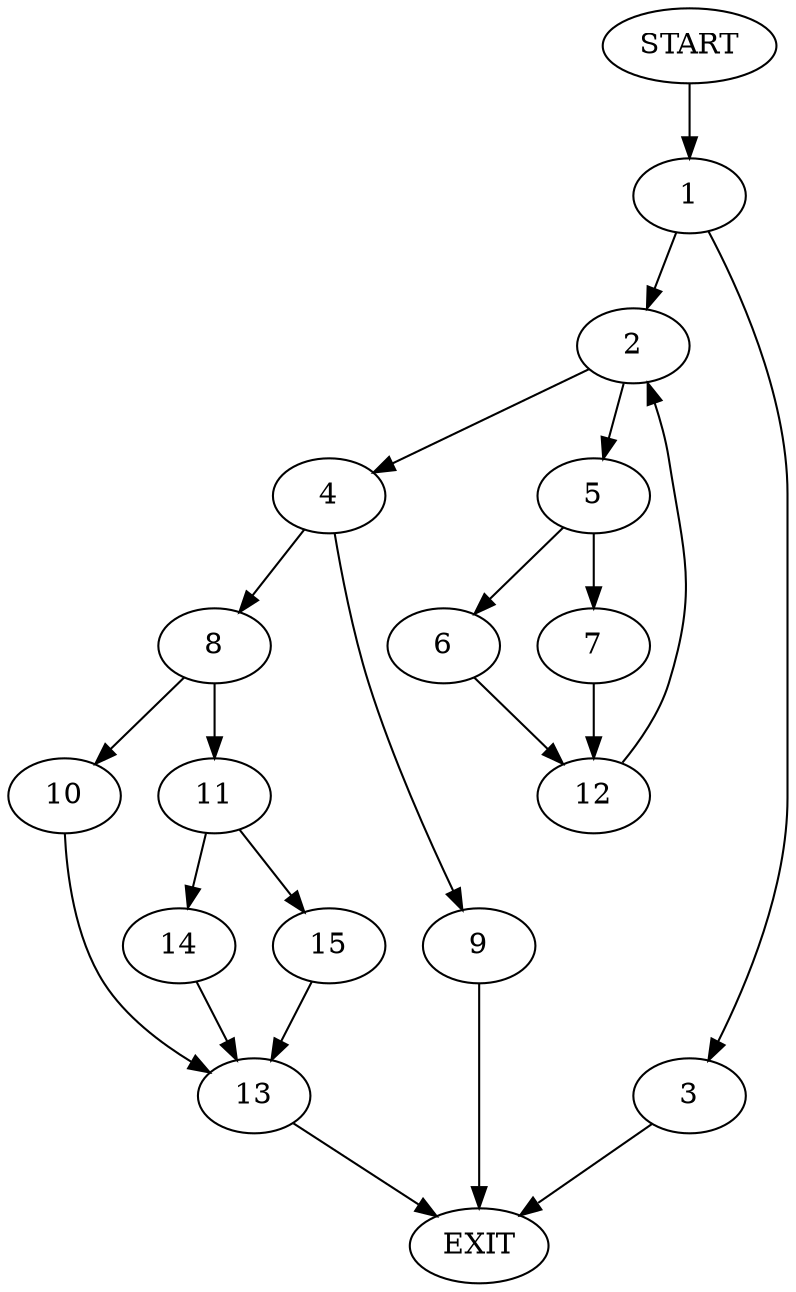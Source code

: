 digraph {
0 [label="START"]
16 [label="EXIT"]
0 -> 1
1 -> 2
1 -> 3
3 -> 16
2 -> 4
2 -> 5
5 -> 6
5 -> 7
4 -> 8
4 -> 9
8 -> 10
8 -> 11
9 -> 16
6 -> 12
7 -> 12
12 -> 2
10 -> 13
11 -> 14
11 -> 15
14 -> 13
15 -> 13
13 -> 16
}
